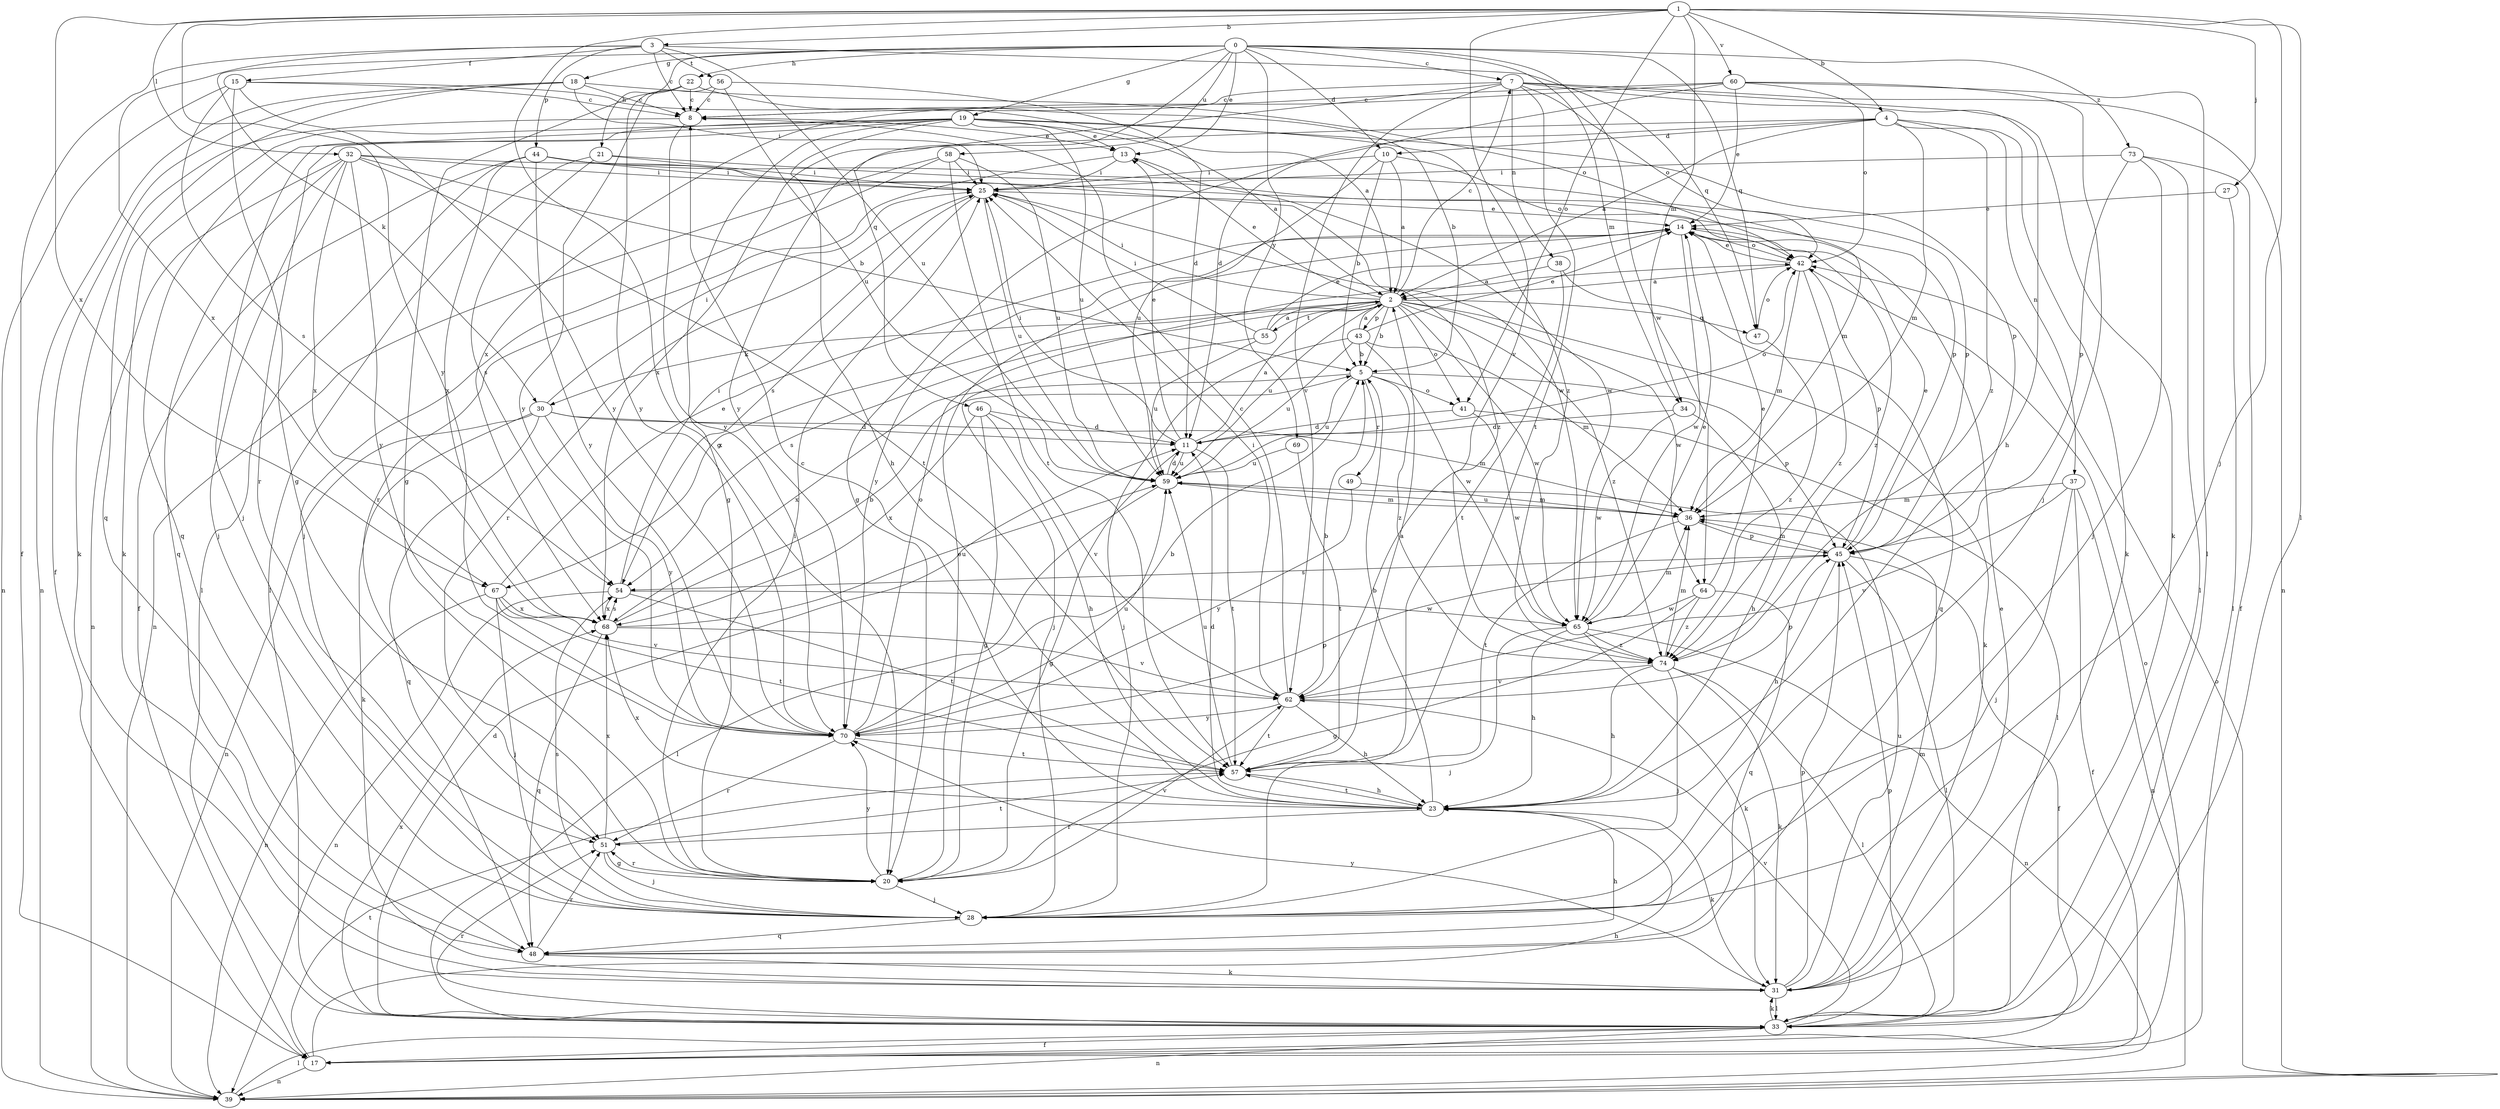strict digraph  {
0;
1;
2;
3;
4;
5;
7;
8;
10;
11;
13;
14;
15;
17;
18;
19;
20;
21;
22;
23;
25;
27;
28;
30;
31;
32;
33;
34;
36;
37;
38;
39;
41;
42;
43;
44;
45;
46;
47;
48;
49;
51;
54;
55;
56;
57;
58;
59;
60;
62;
64;
65;
67;
68;
69;
70;
73;
74;
0 -> 7  [label=c];
0 -> 10  [label=d];
0 -> 13  [label=e];
0 -> 18  [label=g];
0 -> 19  [label=g];
0 -> 21  [label=h];
0 -> 22  [label=h];
0 -> 30  [label=k];
0 -> 34  [label=m];
0 -> 46  [label=q];
0 -> 47  [label=q];
0 -> 58  [label=u];
0 -> 64  [label=w];
0 -> 69  [label=y];
0 -> 73  [label=z];
1 -> 3  [label=b];
1 -> 4  [label=b];
1 -> 20  [label=g];
1 -> 27  [label=j];
1 -> 28  [label=j];
1 -> 32  [label=l];
1 -> 33  [label=l];
1 -> 34  [label=m];
1 -> 41  [label=o];
1 -> 60  [label=v];
1 -> 62  [label=v];
1 -> 67  [label=x];
1 -> 70  [label=y];
2 -> 5  [label=b];
2 -> 7  [label=c];
2 -> 13  [label=e];
2 -> 25  [label=i];
2 -> 30  [label=k];
2 -> 31  [label=k];
2 -> 41  [label=o];
2 -> 43  [label=p];
2 -> 47  [label=q];
2 -> 54  [label=s];
2 -> 55  [label=t];
2 -> 59  [label=u];
2 -> 64  [label=w];
2 -> 65  [label=w];
2 -> 67  [label=x];
2 -> 74  [label=z];
3 -> 8  [label=c];
3 -> 15  [label=f];
3 -> 17  [label=f];
3 -> 44  [label=p];
3 -> 47  [label=q];
3 -> 56  [label=t];
3 -> 59  [label=u];
3 -> 67  [label=x];
4 -> 2  [label=a];
4 -> 10  [label=d];
4 -> 20  [label=g];
4 -> 31  [label=k];
4 -> 36  [label=m];
4 -> 37  [label=n];
4 -> 68  [label=x];
4 -> 74  [label=z];
5 -> 41  [label=o];
5 -> 45  [label=p];
5 -> 49  [label=r];
5 -> 59  [label=u];
5 -> 68  [label=x];
5 -> 74  [label=z];
7 -> 8  [label=c];
7 -> 23  [label=h];
7 -> 31  [label=k];
7 -> 38  [label=n];
7 -> 39  [label=n];
7 -> 42  [label=o];
7 -> 57  [label=t];
7 -> 62  [label=v];
7 -> 70  [label=y];
8 -> 13  [label=e];
8 -> 31  [label=k];
8 -> 70  [label=y];
10 -> 2  [label=a];
10 -> 5  [label=b];
10 -> 25  [label=i];
10 -> 42  [label=o];
10 -> 59  [label=u];
11 -> 2  [label=a];
11 -> 13  [label=e];
11 -> 20  [label=g];
11 -> 25  [label=i];
11 -> 42  [label=o];
11 -> 57  [label=t];
11 -> 59  [label=u];
13 -> 25  [label=i];
13 -> 51  [label=r];
13 -> 65  [label=w];
14 -> 42  [label=o];
14 -> 65  [label=w];
14 -> 70  [label=y];
14 -> 74  [label=z];
15 -> 2  [label=a];
15 -> 8  [label=c];
15 -> 20  [label=g];
15 -> 39  [label=n];
15 -> 54  [label=s];
15 -> 70  [label=y];
17 -> 23  [label=h];
17 -> 39  [label=n];
17 -> 42  [label=o];
17 -> 57  [label=t];
18 -> 8  [label=c];
18 -> 17  [label=f];
18 -> 25  [label=i];
18 -> 39  [label=n];
18 -> 42  [label=o];
18 -> 48  [label=q];
19 -> 2  [label=a];
19 -> 13  [label=e];
19 -> 20  [label=g];
19 -> 23  [label=h];
19 -> 28  [label=j];
19 -> 31  [label=k];
19 -> 45  [label=p];
19 -> 48  [label=q];
19 -> 51  [label=r];
19 -> 59  [label=u];
19 -> 74  [label=z];
20 -> 14  [label=e];
20 -> 25  [label=i];
20 -> 28  [label=j];
20 -> 51  [label=r];
20 -> 62  [label=v];
20 -> 70  [label=y];
21 -> 25  [label=i];
21 -> 33  [label=l];
21 -> 36  [label=m];
21 -> 54  [label=s];
22 -> 5  [label=b];
22 -> 8  [label=c];
22 -> 20  [label=g];
22 -> 70  [label=y];
23 -> 5  [label=b];
23 -> 8  [label=c];
23 -> 11  [label=d];
23 -> 31  [label=k];
23 -> 51  [label=r];
23 -> 57  [label=t];
23 -> 68  [label=x];
25 -> 14  [label=e];
25 -> 51  [label=r];
25 -> 54  [label=s];
25 -> 59  [label=u];
25 -> 74  [label=z];
27 -> 14  [label=e];
27 -> 33  [label=l];
28 -> 48  [label=q];
28 -> 54  [label=s];
30 -> 11  [label=d];
30 -> 25  [label=i];
30 -> 31  [label=k];
30 -> 36  [label=m];
30 -> 39  [label=n];
30 -> 48  [label=q];
30 -> 70  [label=y];
31 -> 14  [label=e];
31 -> 33  [label=l];
31 -> 36  [label=m];
31 -> 45  [label=p];
31 -> 59  [label=u];
31 -> 70  [label=y];
32 -> 5  [label=b];
32 -> 25  [label=i];
32 -> 28  [label=j];
32 -> 39  [label=n];
32 -> 45  [label=p];
32 -> 48  [label=q];
32 -> 57  [label=t];
32 -> 68  [label=x];
32 -> 70  [label=y];
33 -> 11  [label=d];
33 -> 17  [label=f];
33 -> 31  [label=k];
33 -> 39  [label=n];
33 -> 45  [label=p];
33 -> 51  [label=r];
33 -> 62  [label=v];
33 -> 68  [label=x];
34 -> 11  [label=d];
34 -> 23  [label=h];
34 -> 65  [label=w];
36 -> 45  [label=p];
36 -> 57  [label=t];
36 -> 59  [label=u];
37 -> 17  [label=f];
37 -> 28  [label=j];
37 -> 36  [label=m];
37 -> 39  [label=n];
37 -> 62  [label=v];
38 -> 2  [label=a];
38 -> 48  [label=q];
38 -> 57  [label=t];
39 -> 33  [label=l];
39 -> 42  [label=o];
41 -> 11  [label=d];
41 -> 33  [label=l];
41 -> 65  [label=w];
42 -> 2  [label=a];
42 -> 14  [label=e];
42 -> 36  [label=m];
42 -> 45  [label=p];
42 -> 74  [label=z];
43 -> 2  [label=a];
43 -> 5  [label=b];
43 -> 14  [label=e];
43 -> 28  [label=j];
43 -> 36  [label=m];
43 -> 59  [label=u];
43 -> 65  [label=w];
44 -> 17  [label=f];
44 -> 25  [label=i];
44 -> 33  [label=l];
44 -> 45  [label=p];
44 -> 65  [label=w];
44 -> 68  [label=x];
44 -> 70  [label=y];
45 -> 14  [label=e];
45 -> 17  [label=f];
45 -> 23  [label=h];
45 -> 33  [label=l];
45 -> 36  [label=m];
45 -> 54  [label=s];
46 -> 11  [label=d];
46 -> 20  [label=g];
46 -> 23  [label=h];
46 -> 62  [label=v];
46 -> 68  [label=x];
47 -> 42  [label=o];
47 -> 74  [label=z];
48 -> 23  [label=h];
48 -> 31  [label=k];
48 -> 51  [label=r];
49 -> 36  [label=m];
49 -> 70  [label=y];
51 -> 20  [label=g];
51 -> 28  [label=j];
51 -> 57  [label=t];
51 -> 68  [label=x];
54 -> 25  [label=i];
54 -> 39  [label=n];
54 -> 57  [label=t];
54 -> 65  [label=w];
54 -> 68  [label=x];
55 -> 2  [label=a];
55 -> 14  [label=e];
55 -> 25  [label=i];
55 -> 28  [label=j];
55 -> 59  [label=u];
56 -> 8  [label=c];
56 -> 11  [label=d];
56 -> 59  [label=u];
56 -> 70  [label=y];
57 -> 2  [label=a];
57 -> 23  [label=h];
57 -> 59  [label=u];
58 -> 25  [label=i];
58 -> 28  [label=j];
58 -> 39  [label=n];
58 -> 57  [label=t];
58 -> 59  [label=u];
59 -> 11  [label=d];
59 -> 33  [label=l];
59 -> 36  [label=m];
60 -> 8  [label=c];
60 -> 11  [label=d];
60 -> 14  [label=e];
60 -> 28  [label=j];
60 -> 33  [label=l];
60 -> 42  [label=o];
60 -> 68  [label=x];
62 -> 5  [label=b];
62 -> 8  [label=c];
62 -> 23  [label=h];
62 -> 25  [label=i];
62 -> 45  [label=p];
62 -> 57  [label=t];
62 -> 70  [label=y];
64 -> 14  [label=e];
64 -> 20  [label=g];
64 -> 48  [label=q];
64 -> 65  [label=w];
64 -> 74  [label=z];
65 -> 14  [label=e];
65 -> 23  [label=h];
65 -> 28  [label=j];
65 -> 31  [label=k];
65 -> 36  [label=m];
65 -> 39  [label=n];
65 -> 74  [label=z];
67 -> 14  [label=e];
67 -> 28  [label=j];
67 -> 39  [label=n];
67 -> 57  [label=t];
67 -> 62  [label=v];
67 -> 68  [label=x];
68 -> 5  [label=b];
68 -> 48  [label=q];
68 -> 54  [label=s];
68 -> 59  [label=u];
68 -> 62  [label=v];
69 -> 57  [label=t];
69 -> 59  [label=u];
70 -> 5  [label=b];
70 -> 42  [label=o];
70 -> 45  [label=p];
70 -> 51  [label=r];
70 -> 57  [label=t];
70 -> 59  [label=u];
73 -> 17  [label=f];
73 -> 25  [label=i];
73 -> 28  [label=j];
73 -> 33  [label=l];
73 -> 45  [label=p];
74 -> 23  [label=h];
74 -> 28  [label=j];
74 -> 31  [label=k];
74 -> 33  [label=l];
74 -> 36  [label=m];
74 -> 62  [label=v];
}
